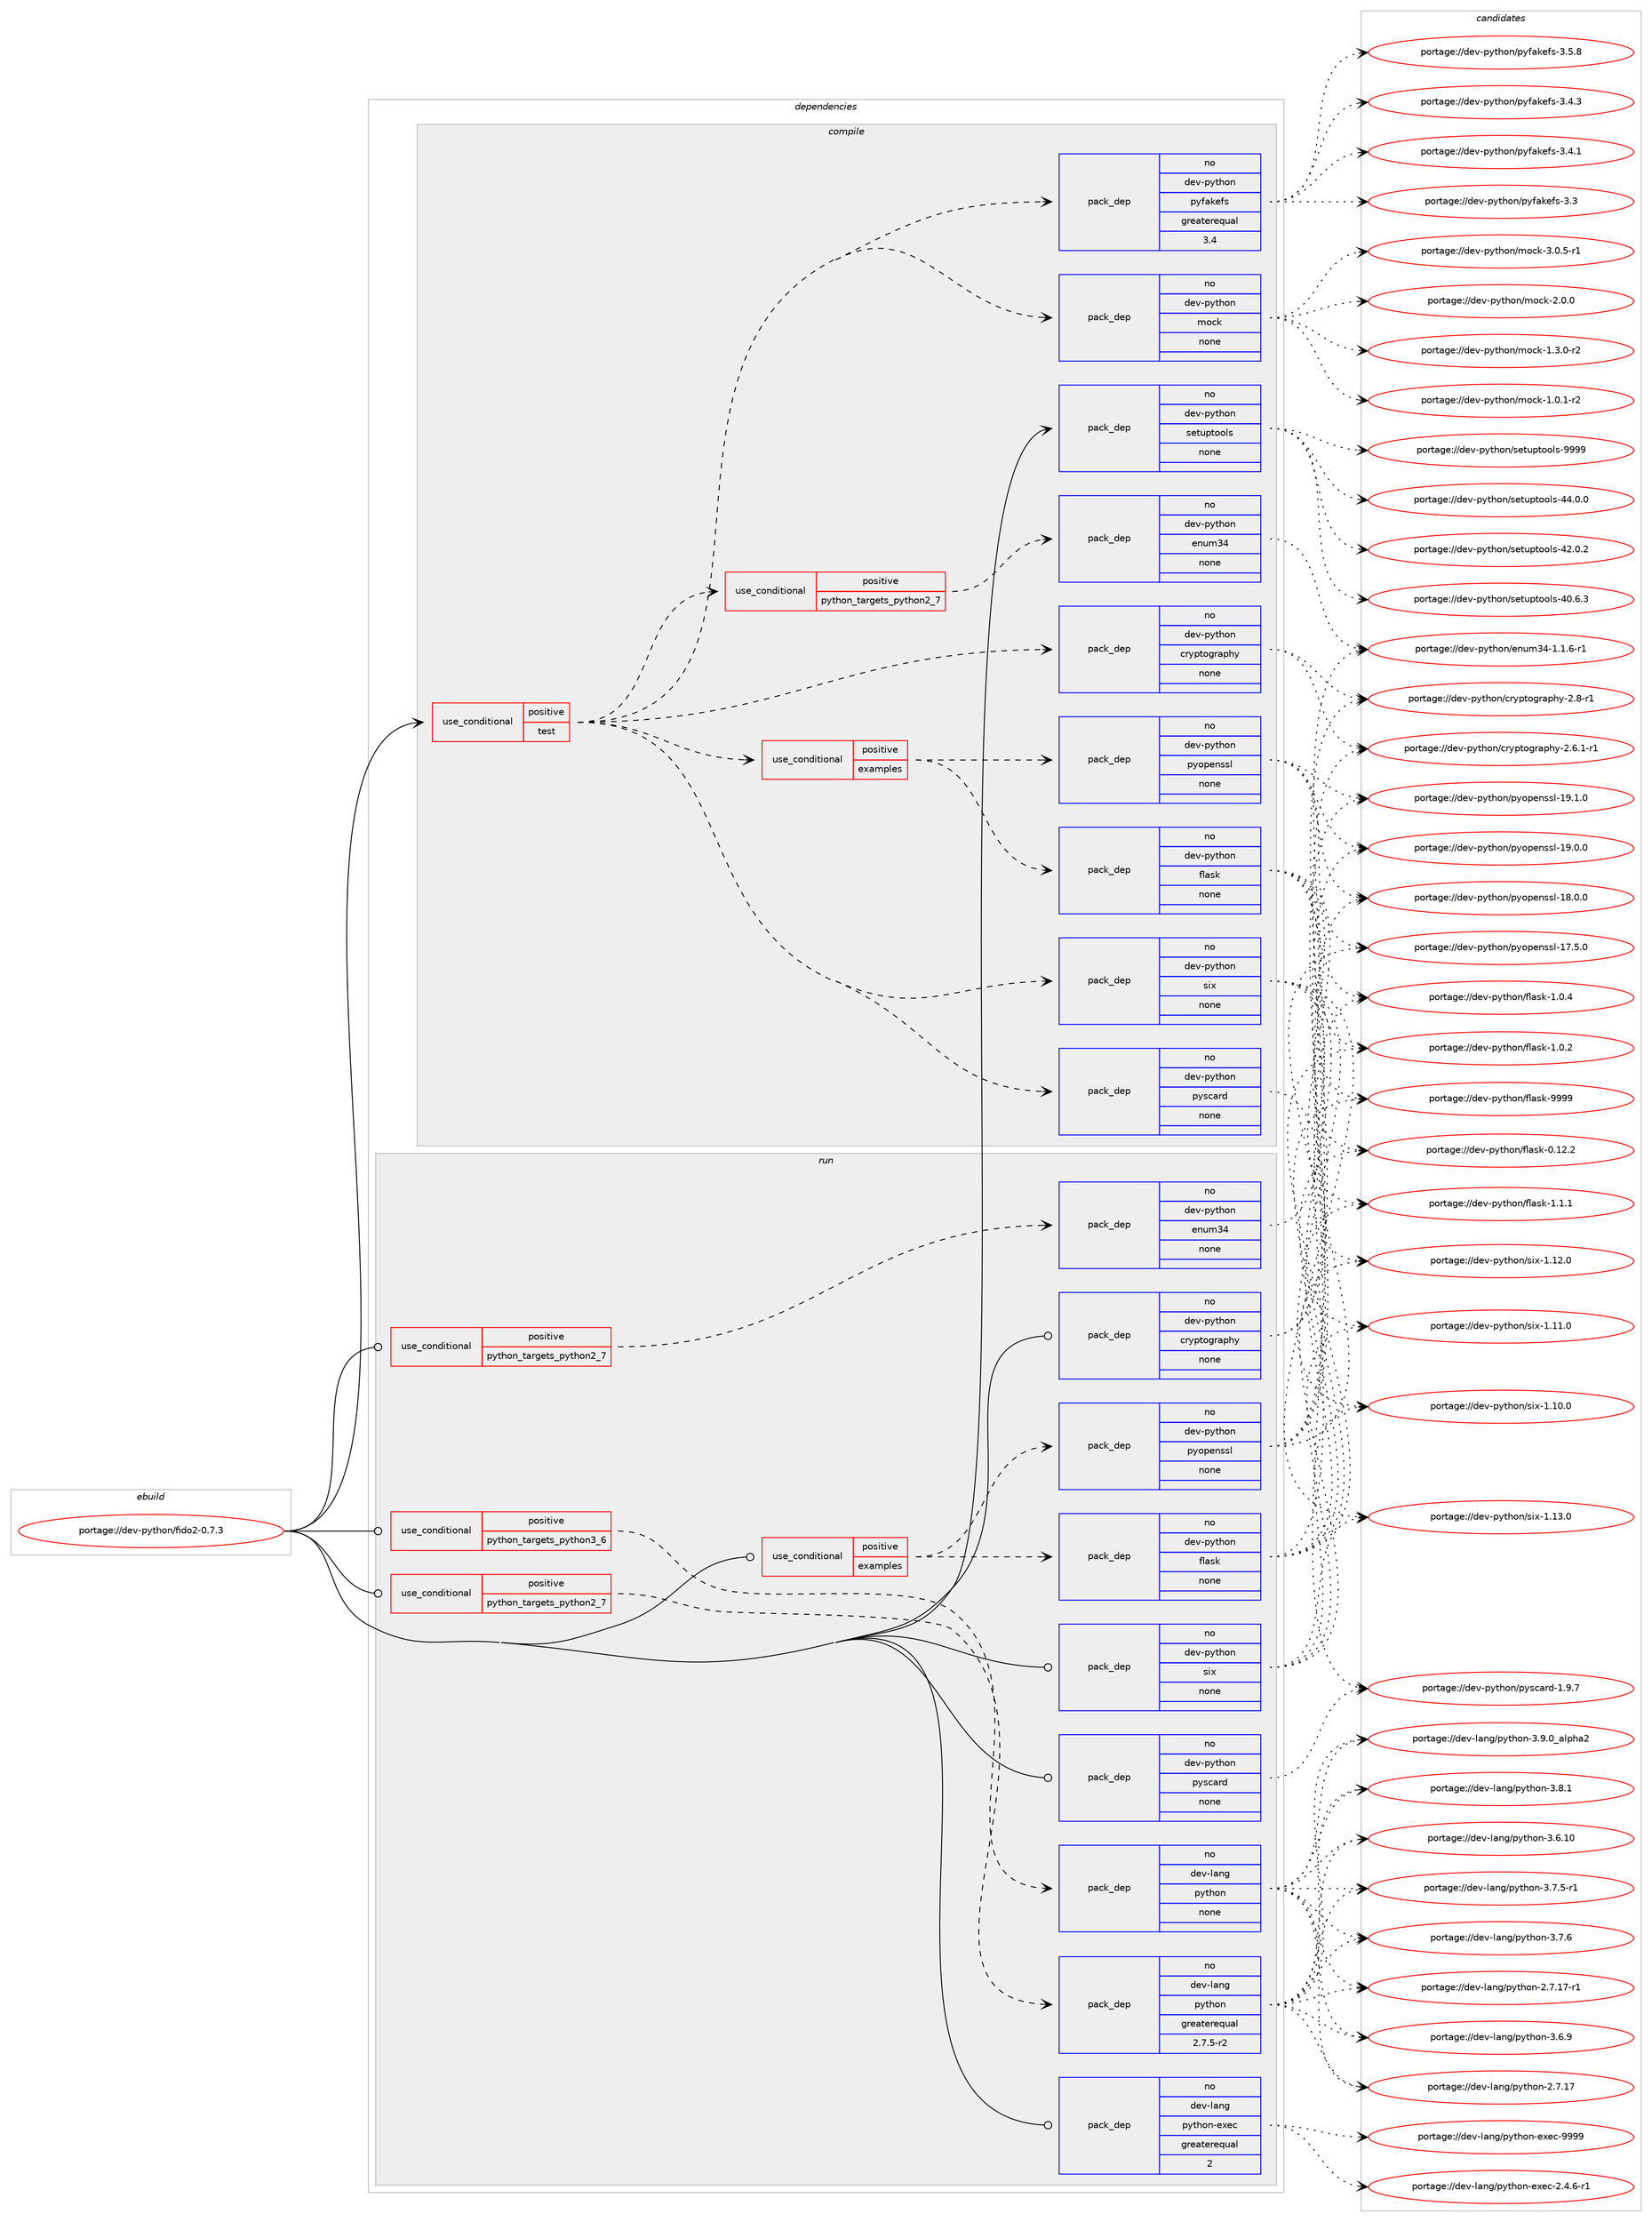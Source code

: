 digraph prolog {

# *************
# Graph options
# *************

newrank=true;
concentrate=true;
compound=true;
graph [rankdir=LR,fontname=Helvetica,fontsize=10,ranksep=1.5];#, ranksep=2.5, nodesep=0.2];
edge  [arrowhead=vee];
node  [fontname=Helvetica,fontsize=10];

# **********
# The ebuild
# **********

subgraph cluster_leftcol {
color=gray;
label=<<i>ebuild</i>>;
id [label="portage://dev-python/fido2-0.7.3", color=red, width=4, href="../dev-python/fido2-0.7.3.svg"];
}

# ****************
# The dependencies
# ****************

subgraph cluster_midcol {
color=gray;
label=<<i>dependencies</i>>;
subgraph cluster_compile {
fillcolor="#eeeeee";
style=filled;
label=<<i>compile</i>>;
subgraph cond116103 {
dependency461653 [label=<<TABLE BORDER="0" CELLBORDER="1" CELLSPACING="0" CELLPADDING="4"><TR><TD ROWSPAN="3" CELLPADDING="10">use_conditional</TD></TR><TR><TD>positive</TD></TR><TR><TD>test</TD></TR></TABLE>>, shape=none, color=red];
subgraph pack340560 {
dependency461654 [label=<<TABLE BORDER="0" CELLBORDER="1" CELLSPACING="0" CELLPADDING="4" WIDTH="220"><TR><TD ROWSPAN="6" CELLPADDING="30">pack_dep</TD></TR><TR><TD WIDTH="110">no</TD></TR><TR><TD>dev-python</TD></TR><TR><TD>six</TD></TR><TR><TD>none</TD></TR><TR><TD></TD></TR></TABLE>>, shape=none, color=blue];
}
dependency461653:e -> dependency461654:w [weight=20,style="dashed",arrowhead="vee"];
subgraph pack340561 {
dependency461655 [label=<<TABLE BORDER="0" CELLBORDER="1" CELLSPACING="0" CELLPADDING="4" WIDTH="220"><TR><TD ROWSPAN="6" CELLPADDING="30">pack_dep</TD></TR><TR><TD WIDTH="110">no</TD></TR><TR><TD>dev-python</TD></TR><TR><TD>cryptography</TD></TR><TR><TD>none</TD></TR><TR><TD></TD></TR></TABLE>>, shape=none, color=blue];
}
dependency461653:e -> dependency461655:w [weight=20,style="dashed",arrowhead="vee"];
subgraph pack340562 {
dependency461656 [label=<<TABLE BORDER="0" CELLBORDER="1" CELLSPACING="0" CELLPADDING="4" WIDTH="220"><TR><TD ROWSPAN="6" CELLPADDING="30">pack_dep</TD></TR><TR><TD WIDTH="110">no</TD></TR><TR><TD>dev-python</TD></TR><TR><TD>pyscard</TD></TR><TR><TD>none</TD></TR><TR><TD></TD></TR></TABLE>>, shape=none, color=blue];
}
dependency461653:e -> dependency461656:w [weight=20,style="dashed",arrowhead="vee"];
subgraph cond116104 {
dependency461657 [label=<<TABLE BORDER="0" CELLBORDER="1" CELLSPACING="0" CELLPADDING="4"><TR><TD ROWSPAN="3" CELLPADDING="10">use_conditional</TD></TR><TR><TD>positive</TD></TR><TR><TD>python_targets_python2_7</TD></TR></TABLE>>, shape=none, color=red];
subgraph pack340563 {
dependency461658 [label=<<TABLE BORDER="0" CELLBORDER="1" CELLSPACING="0" CELLPADDING="4" WIDTH="220"><TR><TD ROWSPAN="6" CELLPADDING="30">pack_dep</TD></TR><TR><TD WIDTH="110">no</TD></TR><TR><TD>dev-python</TD></TR><TR><TD>enum34</TD></TR><TR><TD>none</TD></TR><TR><TD></TD></TR></TABLE>>, shape=none, color=blue];
}
dependency461657:e -> dependency461658:w [weight=20,style="dashed",arrowhead="vee"];
}
dependency461653:e -> dependency461657:w [weight=20,style="dashed",arrowhead="vee"];
subgraph cond116105 {
dependency461659 [label=<<TABLE BORDER="0" CELLBORDER="1" CELLSPACING="0" CELLPADDING="4"><TR><TD ROWSPAN="3" CELLPADDING="10">use_conditional</TD></TR><TR><TD>positive</TD></TR><TR><TD>examples</TD></TR></TABLE>>, shape=none, color=red];
subgraph pack340564 {
dependency461660 [label=<<TABLE BORDER="0" CELLBORDER="1" CELLSPACING="0" CELLPADDING="4" WIDTH="220"><TR><TD ROWSPAN="6" CELLPADDING="30">pack_dep</TD></TR><TR><TD WIDTH="110">no</TD></TR><TR><TD>dev-python</TD></TR><TR><TD>flask</TD></TR><TR><TD>none</TD></TR><TR><TD></TD></TR></TABLE>>, shape=none, color=blue];
}
dependency461659:e -> dependency461660:w [weight=20,style="dashed",arrowhead="vee"];
subgraph pack340565 {
dependency461661 [label=<<TABLE BORDER="0" CELLBORDER="1" CELLSPACING="0" CELLPADDING="4" WIDTH="220"><TR><TD ROWSPAN="6" CELLPADDING="30">pack_dep</TD></TR><TR><TD WIDTH="110">no</TD></TR><TR><TD>dev-python</TD></TR><TR><TD>pyopenssl</TD></TR><TR><TD>none</TD></TR><TR><TD></TD></TR></TABLE>>, shape=none, color=blue];
}
dependency461659:e -> dependency461661:w [weight=20,style="dashed",arrowhead="vee"];
}
dependency461653:e -> dependency461659:w [weight=20,style="dashed",arrowhead="vee"];
subgraph pack340566 {
dependency461662 [label=<<TABLE BORDER="0" CELLBORDER="1" CELLSPACING="0" CELLPADDING="4" WIDTH="220"><TR><TD ROWSPAN="6" CELLPADDING="30">pack_dep</TD></TR><TR><TD WIDTH="110">no</TD></TR><TR><TD>dev-python</TD></TR><TR><TD>mock</TD></TR><TR><TD>none</TD></TR><TR><TD></TD></TR></TABLE>>, shape=none, color=blue];
}
dependency461653:e -> dependency461662:w [weight=20,style="dashed",arrowhead="vee"];
subgraph pack340567 {
dependency461663 [label=<<TABLE BORDER="0" CELLBORDER="1" CELLSPACING="0" CELLPADDING="4" WIDTH="220"><TR><TD ROWSPAN="6" CELLPADDING="30">pack_dep</TD></TR><TR><TD WIDTH="110">no</TD></TR><TR><TD>dev-python</TD></TR><TR><TD>pyfakefs</TD></TR><TR><TD>greaterequal</TD></TR><TR><TD>3.4</TD></TR></TABLE>>, shape=none, color=blue];
}
dependency461653:e -> dependency461663:w [weight=20,style="dashed",arrowhead="vee"];
}
id:e -> dependency461653:w [weight=20,style="solid",arrowhead="vee"];
subgraph pack340568 {
dependency461664 [label=<<TABLE BORDER="0" CELLBORDER="1" CELLSPACING="0" CELLPADDING="4" WIDTH="220"><TR><TD ROWSPAN="6" CELLPADDING="30">pack_dep</TD></TR><TR><TD WIDTH="110">no</TD></TR><TR><TD>dev-python</TD></TR><TR><TD>setuptools</TD></TR><TR><TD>none</TD></TR><TR><TD></TD></TR></TABLE>>, shape=none, color=blue];
}
id:e -> dependency461664:w [weight=20,style="solid",arrowhead="vee"];
}
subgraph cluster_compileandrun {
fillcolor="#eeeeee";
style=filled;
label=<<i>compile and run</i>>;
}
subgraph cluster_run {
fillcolor="#eeeeee";
style=filled;
label=<<i>run</i>>;
subgraph cond116106 {
dependency461665 [label=<<TABLE BORDER="0" CELLBORDER="1" CELLSPACING="0" CELLPADDING="4"><TR><TD ROWSPAN="3" CELLPADDING="10">use_conditional</TD></TR><TR><TD>positive</TD></TR><TR><TD>examples</TD></TR></TABLE>>, shape=none, color=red];
subgraph pack340569 {
dependency461666 [label=<<TABLE BORDER="0" CELLBORDER="1" CELLSPACING="0" CELLPADDING="4" WIDTH="220"><TR><TD ROWSPAN="6" CELLPADDING="30">pack_dep</TD></TR><TR><TD WIDTH="110">no</TD></TR><TR><TD>dev-python</TD></TR><TR><TD>flask</TD></TR><TR><TD>none</TD></TR><TR><TD></TD></TR></TABLE>>, shape=none, color=blue];
}
dependency461665:e -> dependency461666:w [weight=20,style="dashed",arrowhead="vee"];
subgraph pack340570 {
dependency461667 [label=<<TABLE BORDER="0" CELLBORDER="1" CELLSPACING="0" CELLPADDING="4" WIDTH="220"><TR><TD ROWSPAN="6" CELLPADDING="30">pack_dep</TD></TR><TR><TD WIDTH="110">no</TD></TR><TR><TD>dev-python</TD></TR><TR><TD>pyopenssl</TD></TR><TR><TD>none</TD></TR><TR><TD></TD></TR></TABLE>>, shape=none, color=blue];
}
dependency461665:e -> dependency461667:w [weight=20,style="dashed",arrowhead="vee"];
}
id:e -> dependency461665:w [weight=20,style="solid",arrowhead="odot"];
subgraph cond116107 {
dependency461668 [label=<<TABLE BORDER="0" CELLBORDER="1" CELLSPACING="0" CELLPADDING="4"><TR><TD ROWSPAN="3" CELLPADDING="10">use_conditional</TD></TR><TR><TD>positive</TD></TR><TR><TD>python_targets_python2_7</TD></TR></TABLE>>, shape=none, color=red];
subgraph pack340571 {
dependency461669 [label=<<TABLE BORDER="0" CELLBORDER="1" CELLSPACING="0" CELLPADDING="4" WIDTH="220"><TR><TD ROWSPAN="6" CELLPADDING="30">pack_dep</TD></TR><TR><TD WIDTH="110">no</TD></TR><TR><TD>dev-lang</TD></TR><TR><TD>python</TD></TR><TR><TD>greaterequal</TD></TR><TR><TD>2.7.5-r2</TD></TR></TABLE>>, shape=none, color=blue];
}
dependency461668:e -> dependency461669:w [weight=20,style="dashed",arrowhead="vee"];
}
id:e -> dependency461668:w [weight=20,style="solid",arrowhead="odot"];
subgraph cond116108 {
dependency461670 [label=<<TABLE BORDER="0" CELLBORDER="1" CELLSPACING="0" CELLPADDING="4"><TR><TD ROWSPAN="3" CELLPADDING="10">use_conditional</TD></TR><TR><TD>positive</TD></TR><TR><TD>python_targets_python2_7</TD></TR></TABLE>>, shape=none, color=red];
subgraph pack340572 {
dependency461671 [label=<<TABLE BORDER="0" CELLBORDER="1" CELLSPACING="0" CELLPADDING="4" WIDTH="220"><TR><TD ROWSPAN="6" CELLPADDING="30">pack_dep</TD></TR><TR><TD WIDTH="110">no</TD></TR><TR><TD>dev-python</TD></TR><TR><TD>enum34</TD></TR><TR><TD>none</TD></TR><TR><TD></TD></TR></TABLE>>, shape=none, color=blue];
}
dependency461670:e -> dependency461671:w [weight=20,style="dashed",arrowhead="vee"];
}
id:e -> dependency461670:w [weight=20,style="solid",arrowhead="odot"];
subgraph cond116109 {
dependency461672 [label=<<TABLE BORDER="0" CELLBORDER="1" CELLSPACING="0" CELLPADDING="4"><TR><TD ROWSPAN="3" CELLPADDING="10">use_conditional</TD></TR><TR><TD>positive</TD></TR><TR><TD>python_targets_python3_6</TD></TR></TABLE>>, shape=none, color=red];
subgraph pack340573 {
dependency461673 [label=<<TABLE BORDER="0" CELLBORDER="1" CELLSPACING="0" CELLPADDING="4" WIDTH="220"><TR><TD ROWSPAN="6" CELLPADDING="30">pack_dep</TD></TR><TR><TD WIDTH="110">no</TD></TR><TR><TD>dev-lang</TD></TR><TR><TD>python</TD></TR><TR><TD>none</TD></TR><TR><TD></TD></TR></TABLE>>, shape=none, color=blue];
}
dependency461672:e -> dependency461673:w [weight=20,style="dashed",arrowhead="vee"];
}
id:e -> dependency461672:w [weight=20,style="solid",arrowhead="odot"];
subgraph pack340574 {
dependency461674 [label=<<TABLE BORDER="0" CELLBORDER="1" CELLSPACING="0" CELLPADDING="4" WIDTH="220"><TR><TD ROWSPAN="6" CELLPADDING="30">pack_dep</TD></TR><TR><TD WIDTH="110">no</TD></TR><TR><TD>dev-lang</TD></TR><TR><TD>python-exec</TD></TR><TR><TD>greaterequal</TD></TR><TR><TD>2</TD></TR></TABLE>>, shape=none, color=blue];
}
id:e -> dependency461674:w [weight=20,style="solid",arrowhead="odot"];
subgraph pack340575 {
dependency461675 [label=<<TABLE BORDER="0" CELLBORDER="1" CELLSPACING="0" CELLPADDING="4" WIDTH="220"><TR><TD ROWSPAN="6" CELLPADDING="30">pack_dep</TD></TR><TR><TD WIDTH="110">no</TD></TR><TR><TD>dev-python</TD></TR><TR><TD>cryptography</TD></TR><TR><TD>none</TD></TR><TR><TD></TD></TR></TABLE>>, shape=none, color=blue];
}
id:e -> dependency461675:w [weight=20,style="solid",arrowhead="odot"];
subgraph pack340576 {
dependency461676 [label=<<TABLE BORDER="0" CELLBORDER="1" CELLSPACING="0" CELLPADDING="4" WIDTH="220"><TR><TD ROWSPAN="6" CELLPADDING="30">pack_dep</TD></TR><TR><TD WIDTH="110">no</TD></TR><TR><TD>dev-python</TD></TR><TR><TD>pyscard</TD></TR><TR><TD>none</TD></TR><TR><TD></TD></TR></TABLE>>, shape=none, color=blue];
}
id:e -> dependency461676:w [weight=20,style="solid",arrowhead="odot"];
subgraph pack340577 {
dependency461677 [label=<<TABLE BORDER="0" CELLBORDER="1" CELLSPACING="0" CELLPADDING="4" WIDTH="220"><TR><TD ROWSPAN="6" CELLPADDING="30">pack_dep</TD></TR><TR><TD WIDTH="110">no</TD></TR><TR><TD>dev-python</TD></TR><TR><TD>six</TD></TR><TR><TD>none</TD></TR><TR><TD></TD></TR></TABLE>>, shape=none, color=blue];
}
id:e -> dependency461677:w [weight=20,style="solid",arrowhead="odot"];
}
}

# **************
# The candidates
# **************

subgraph cluster_choices {
rank=same;
color=gray;
label=<<i>candidates</i>>;

subgraph choice340560 {
color=black;
nodesep=1;
choice100101118451121211161041111104711510512045494649514648 [label="portage://dev-python/six-1.13.0", color=red, width=4,href="../dev-python/six-1.13.0.svg"];
choice100101118451121211161041111104711510512045494649504648 [label="portage://dev-python/six-1.12.0", color=red, width=4,href="../dev-python/six-1.12.0.svg"];
choice100101118451121211161041111104711510512045494649494648 [label="portage://dev-python/six-1.11.0", color=red, width=4,href="../dev-python/six-1.11.0.svg"];
choice100101118451121211161041111104711510512045494649484648 [label="portage://dev-python/six-1.10.0", color=red, width=4,href="../dev-python/six-1.10.0.svg"];
dependency461654:e -> choice100101118451121211161041111104711510512045494649514648:w [style=dotted,weight="100"];
dependency461654:e -> choice100101118451121211161041111104711510512045494649504648:w [style=dotted,weight="100"];
dependency461654:e -> choice100101118451121211161041111104711510512045494649494648:w [style=dotted,weight="100"];
dependency461654:e -> choice100101118451121211161041111104711510512045494649484648:w [style=dotted,weight="100"];
}
subgraph choice340561 {
color=black;
nodesep=1;
choice10010111845112121116104111110479911412111211611110311497112104121455046564511449 [label="portage://dev-python/cryptography-2.8-r1", color=red, width=4,href="../dev-python/cryptography-2.8-r1.svg"];
choice100101118451121211161041111104799114121112116111103114971121041214550465446494511449 [label="portage://dev-python/cryptography-2.6.1-r1", color=red, width=4,href="../dev-python/cryptography-2.6.1-r1.svg"];
dependency461655:e -> choice10010111845112121116104111110479911412111211611110311497112104121455046564511449:w [style=dotted,weight="100"];
dependency461655:e -> choice100101118451121211161041111104799114121112116111103114971121041214550465446494511449:w [style=dotted,weight="100"];
}
subgraph choice340562 {
color=black;
nodesep=1;
choice10010111845112121116104111110471121211159997114100454946574655 [label="portage://dev-python/pyscard-1.9.7", color=red, width=4,href="../dev-python/pyscard-1.9.7.svg"];
dependency461656:e -> choice10010111845112121116104111110471121211159997114100454946574655:w [style=dotted,weight="100"];
}
subgraph choice340563 {
color=black;
nodesep=1;
choice100101118451121211161041111104710111011710951524549464946544511449 [label="portage://dev-python/enum34-1.1.6-r1", color=red, width=4,href="../dev-python/enum34-1.1.6-r1.svg"];
dependency461658:e -> choice100101118451121211161041111104710111011710951524549464946544511449:w [style=dotted,weight="100"];
}
subgraph choice340564 {
color=black;
nodesep=1;
choice1001011184511212111610411111047102108971151074557575757 [label="portage://dev-python/flask-9999", color=red, width=4,href="../dev-python/flask-9999.svg"];
choice100101118451121211161041111104710210897115107454946494649 [label="portage://dev-python/flask-1.1.1", color=red, width=4,href="../dev-python/flask-1.1.1.svg"];
choice100101118451121211161041111104710210897115107454946484652 [label="portage://dev-python/flask-1.0.4", color=red, width=4,href="../dev-python/flask-1.0.4.svg"];
choice100101118451121211161041111104710210897115107454946484650 [label="portage://dev-python/flask-1.0.2", color=red, width=4,href="../dev-python/flask-1.0.2.svg"];
choice10010111845112121116104111110471021089711510745484649504650 [label="portage://dev-python/flask-0.12.2", color=red, width=4,href="../dev-python/flask-0.12.2.svg"];
dependency461660:e -> choice1001011184511212111610411111047102108971151074557575757:w [style=dotted,weight="100"];
dependency461660:e -> choice100101118451121211161041111104710210897115107454946494649:w [style=dotted,weight="100"];
dependency461660:e -> choice100101118451121211161041111104710210897115107454946484652:w [style=dotted,weight="100"];
dependency461660:e -> choice100101118451121211161041111104710210897115107454946484650:w [style=dotted,weight="100"];
dependency461660:e -> choice10010111845112121116104111110471021089711510745484649504650:w [style=dotted,weight="100"];
}
subgraph choice340565 {
color=black;
nodesep=1;
choice100101118451121211161041111104711212111111210111011511510845495746494648 [label="portage://dev-python/pyopenssl-19.1.0", color=red, width=4,href="../dev-python/pyopenssl-19.1.0.svg"];
choice100101118451121211161041111104711212111111210111011511510845495746484648 [label="portage://dev-python/pyopenssl-19.0.0", color=red, width=4,href="../dev-python/pyopenssl-19.0.0.svg"];
choice100101118451121211161041111104711212111111210111011511510845495646484648 [label="portage://dev-python/pyopenssl-18.0.0", color=red, width=4,href="../dev-python/pyopenssl-18.0.0.svg"];
choice100101118451121211161041111104711212111111210111011511510845495546534648 [label="portage://dev-python/pyopenssl-17.5.0", color=red, width=4,href="../dev-python/pyopenssl-17.5.0.svg"];
dependency461661:e -> choice100101118451121211161041111104711212111111210111011511510845495746494648:w [style=dotted,weight="100"];
dependency461661:e -> choice100101118451121211161041111104711212111111210111011511510845495746484648:w [style=dotted,weight="100"];
dependency461661:e -> choice100101118451121211161041111104711212111111210111011511510845495646484648:w [style=dotted,weight="100"];
dependency461661:e -> choice100101118451121211161041111104711212111111210111011511510845495546534648:w [style=dotted,weight="100"];
}
subgraph choice340566 {
color=black;
nodesep=1;
choice1001011184511212111610411111047109111991074551464846534511449 [label="portage://dev-python/mock-3.0.5-r1", color=red, width=4,href="../dev-python/mock-3.0.5-r1.svg"];
choice100101118451121211161041111104710911199107455046484648 [label="portage://dev-python/mock-2.0.0", color=red, width=4,href="../dev-python/mock-2.0.0.svg"];
choice1001011184511212111610411111047109111991074549465146484511450 [label="portage://dev-python/mock-1.3.0-r2", color=red, width=4,href="../dev-python/mock-1.3.0-r2.svg"];
choice1001011184511212111610411111047109111991074549464846494511450 [label="portage://dev-python/mock-1.0.1-r2", color=red, width=4,href="../dev-python/mock-1.0.1-r2.svg"];
dependency461662:e -> choice1001011184511212111610411111047109111991074551464846534511449:w [style=dotted,weight="100"];
dependency461662:e -> choice100101118451121211161041111104710911199107455046484648:w [style=dotted,weight="100"];
dependency461662:e -> choice1001011184511212111610411111047109111991074549465146484511450:w [style=dotted,weight="100"];
dependency461662:e -> choice1001011184511212111610411111047109111991074549464846494511450:w [style=dotted,weight="100"];
}
subgraph choice340567 {
color=black;
nodesep=1;
choice100101118451121211161041111104711212110297107101102115455146534656 [label="portage://dev-python/pyfakefs-3.5.8", color=red, width=4,href="../dev-python/pyfakefs-3.5.8.svg"];
choice100101118451121211161041111104711212110297107101102115455146524651 [label="portage://dev-python/pyfakefs-3.4.3", color=red, width=4,href="../dev-python/pyfakefs-3.4.3.svg"];
choice100101118451121211161041111104711212110297107101102115455146524649 [label="portage://dev-python/pyfakefs-3.4.1", color=red, width=4,href="../dev-python/pyfakefs-3.4.1.svg"];
choice10010111845112121116104111110471121211029710710110211545514651 [label="portage://dev-python/pyfakefs-3.3", color=red, width=4,href="../dev-python/pyfakefs-3.3.svg"];
dependency461663:e -> choice100101118451121211161041111104711212110297107101102115455146534656:w [style=dotted,weight="100"];
dependency461663:e -> choice100101118451121211161041111104711212110297107101102115455146524651:w [style=dotted,weight="100"];
dependency461663:e -> choice100101118451121211161041111104711212110297107101102115455146524649:w [style=dotted,weight="100"];
dependency461663:e -> choice10010111845112121116104111110471121211029710710110211545514651:w [style=dotted,weight="100"];
}
subgraph choice340568 {
color=black;
nodesep=1;
choice10010111845112121116104111110471151011161171121161111111081154557575757 [label="portage://dev-python/setuptools-9999", color=red, width=4,href="../dev-python/setuptools-9999.svg"];
choice100101118451121211161041111104711510111611711211611111110811545525246484648 [label="portage://dev-python/setuptools-44.0.0", color=red, width=4,href="../dev-python/setuptools-44.0.0.svg"];
choice100101118451121211161041111104711510111611711211611111110811545525046484650 [label="portage://dev-python/setuptools-42.0.2", color=red, width=4,href="../dev-python/setuptools-42.0.2.svg"];
choice100101118451121211161041111104711510111611711211611111110811545524846544651 [label="portage://dev-python/setuptools-40.6.3", color=red, width=4,href="../dev-python/setuptools-40.6.3.svg"];
dependency461664:e -> choice10010111845112121116104111110471151011161171121161111111081154557575757:w [style=dotted,weight="100"];
dependency461664:e -> choice100101118451121211161041111104711510111611711211611111110811545525246484648:w [style=dotted,weight="100"];
dependency461664:e -> choice100101118451121211161041111104711510111611711211611111110811545525046484650:w [style=dotted,weight="100"];
dependency461664:e -> choice100101118451121211161041111104711510111611711211611111110811545524846544651:w [style=dotted,weight="100"];
}
subgraph choice340569 {
color=black;
nodesep=1;
choice1001011184511212111610411111047102108971151074557575757 [label="portage://dev-python/flask-9999", color=red, width=4,href="../dev-python/flask-9999.svg"];
choice100101118451121211161041111104710210897115107454946494649 [label="portage://dev-python/flask-1.1.1", color=red, width=4,href="../dev-python/flask-1.1.1.svg"];
choice100101118451121211161041111104710210897115107454946484652 [label="portage://dev-python/flask-1.0.4", color=red, width=4,href="../dev-python/flask-1.0.4.svg"];
choice100101118451121211161041111104710210897115107454946484650 [label="portage://dev-python/flask-1.0.2", color=red, width=4,href="../dev-python/flask-1.0.2.svg"];
choice10010111845112121116104111110471021089711510745484649504650 [label="portage://dev-python/flask-0.12.2", color=red, width=4,href="../dev-python/flask-0.12.2.svg"];
dependency461666:e -> choice1001011184511212111610411111047102108971151074557575757:w [style=dotted,weight="100"];
dependency461666:e -> choice100101118451121211161041111104710210897115107454946494649:w [style=dotted,weight="100"];
dependency461666:e -> choice100101118451121211161041111104710210897115107454946484652:w [style=dotted,weight="100"];
dependency461666:e -> choice100101118451121211161041111104710210897115107454946484650:w [style=dotted,weight="100"];
dependency461666:e -> choice10010111845112121116104111110471021089711510745484649504650:w [style=dotted,weight="100"];
}
subgraph choice340570 {
color=black;
nodesep=1;
choice100101118451121211161041111104711212111111210111011511510845495746494648 [label="portage://dev-python/pyopenssl-19.1.0", color=red, width=4,href="../dev-python/pyopenssl-19.1.0.svg"];
choice100101118451121211161041111104711212111111210111011511510845495746484648 [label="portage://dev-python/pyopenssl-19.0.0", color=red, width=4,href="../dev-python/pyopenssl-19.0.0.svg"];
choice100101118451121211161041111104711212111111210111011511510845495646484648 [label="portage://dev-python/pyopenssl-18.0.0", color=red, width=4,href="../dev-python/pyopenssl-18.0.0.svg"];
choice100101118451121211161041111104711212111111210111011511510845495546534648 [label="portage://dev-python/pyopenssl-17.5.0", color=red, width=4,href="../dev-python/pyopenssl-17.5.0.svg"];
dependency461667:e -> choice100101118451121211161041111104711212111111210111011511510845495746494648:w [style=dotted,weight="100"];
dependency461667:e -> choice100101118451121211161041111104711212111111210111011511510845495746484648:w [style=dotted,weight="100"];
dependency461667:e -> choice100101118451121211161041111104711212111111210111011511510845495646484648:w [style=dotted,weight="100"];
dependency461667:e -> choice100101118451121211161041111104711212111111210111011511510845495546534648:w [style=dotted,weight="100"];
}
subgraph choice340571 {
color=black;
nodesep=1;
choice10010111845108971101034711212111610411111045514657464895971081121049750 [label="portage://dev-lang/python-3.9.0_alpha2", color=red, width=4,href="../dev-lang/python-3.9.0_alpha2.svg"];
choice100101118451089711010347112121116104111110455146564649 [label="portage://dev-lang/python-3.8.1", color=red, width=4,href="../dev-lang/python-3.8.1.svg"];
choice100101118451089711010347112121116104111110455146554654 [label="portage://dev-lang/python-3.7.6", color=red, width=4,href="../dev-lang/python-3.7.6.svg"];
choice1001011184510897110103471121211161041111104551465546534511449 [label="portage://dev-lang/python-3.7.5-r1", color=red, width=4,href="../dev-lang/python-3.7.5-r1.svg"];
choice100101118451089711010347112121116104111110455146544657 [label="portage://dev-lang/python-3.6.9", color=red, width=4,href="../dev-lang/python-3.6.9.svg"];
choice10010111845108971101034711212111610411111045514654464948 [label="portage://dev-lang/python-3.6.10", color=red, width=4,href="../dev-lang/python-3.6.10.svg"];
choice100101118451089711010347112121116104111110455046554649554511449 [label="portage://dev-lang/python-2.7.17-r1", color=red, width=4,href="../dev-lang/python-2.7.17-r1.svg"];
choice10010111845108971101034711212111610411111045504655464955 [label="portage://dev-lang/python-2.7.17", color=red, width=4,href="../dev-lang/python-2.7.17.svg"];
dependency461669:e -> choice10010111845108971101034711212111610411111045514657464895971081121049750:w [style=dotted,weight="100"];
dependency461669:e -> choice100101118451089711010347112121116104111110455146564649:w [style=dotted,weight="100"];
dependency461669:e -> choice100101118451089711010347112121116104111110455146554654:w [style=dotted,weight="100"];
dependency461669:e -> choice1001011184510897110103471121211161041111104551465546534511449:w [style=dotted,weight="100"];
dependency461669:e -> choice100101118451089711010347112121116104111110455146544657:w [style=dotted,weight="100"];
dependency461669:e -> choice10010111845108971101034711212111610411111045514654464948:w [style=dotted,weight="100"];
dependency461669:e -> choice100101118451089711010347112121116104111110455046554649554511449:w [style=dotted,weight="100"];
dependency461669:e -> choice10010111845108971101034711212111610411111045504655464955:w [style=dotted,weight="100"];
}
subgraph choice340572 {
color=black;
nodesep=1;
choice100101118451121211161041111104710111011710951524549464946544511449 [label="portage://dev-python/enum34-1.1.6-r1", color=red, width=4,href="../dev-python/enum34-1.1.6-r1.svg"];
dependency461671:e -> choice100101118451121211161041111104710111011710951524549464946544511449:w [style=dotted,weight="100"];
}
subgraph choice340573 {
color=black;
nodesep=1;
choice10010111845108971101034711212111610411111045514657464895971081121049750 [label="portage://dev-lang/python-3.9.0_alpha2", color=red, width=4,href="../dev-lang/python-3.9.0_alpha2.svg"];
choice100101118451089711010347112121116104111110455146564649 [label="portage://dev-lang/python-3.8.1", color=red, width=4,href="../dev-lang/python-3.8.1.svg"];
choice100101118451089711010347112121116104111110455146554654 [label="portage://dev-lang/python-3.7.6", color=red, width=4,href="../dev-lang/python-3.7.6.svg"];
choice1001011184510897110103471121211161041111104551465546534511449 [label="portage://dev-lang/python-3.7.5-r1", color=red, width=4,href="../dev-lang/python-3.7.5-r1.svg"];
choice100101118451089711010347112121116104111110455146544657 [label="portage://dev-lang/python-3.6.9", color=red, width=4,href="../dev-lang/python-3.6.9.svg"];
choice10010111845108971101034711212111610411111045514654464948 [label="portage://dev-lang/python-3.6.10", color=red, width=4,href="../dev-lang/python-3.6.10.svg"];
choice100101118451089711010347112121116104111110455046554649554511449 [label="portage://dev-lang/python-2.7.17-r1", color=red, width=4,href="../dev-lang/python-2.7.17-r1.svg"];
choice10010111845108971101034711212111610411111045504655464955 [label="portage://dev-lang/python-2.7.17", color=red, width=4,href="../dev-lang/python-2.7.17.svg"];
dependency461673:e -> choice10010111845108971101034711212111610411111045514657464895971081121049750:w [style=dotted,weight="100"];
dependency461673:e -> choice100101118451089711010347112121116104111110455146564649:w [style=dotted,weight="100"];
dependency461673:e -> choice100101118451089711010347112121116104111110455146554654:w [style=dotted,weight="100"];
dependency461673:e -> choice1001011184510897110103471121211161041111104551465546534511449:w [style=dotted,weight="100"];
dependency461673:e -> choice100101118451089711010347112121116104111110455146544657:w [style=dotted,weight="100"];
dependency461673:e -> choice10010111845108971101034711212111610411111045514654464948:w [style=dotted,weight="100"];
dependency461673:e -> choice100101118451089711010347112121116104111110455046554649554511449:w [style=dotted,weight="100"];
dependency461673:e -> choice10010111845108971101034711212111610411111045504655464955:w [style=dotted,weight="100"];
}
subgraph choice340574 {
color=black;
nodesep=1;
choice10010111845108971101034711212111610411111045101120101994557575757 [label="portage://dev-lang/python-exec-9999", color=red, width=4,href="../dev-lang/python-exec-9999.svg"];
choice10010111845108971101034711212111610411111045101120101994550465246544511449 [label="portage://dev-lang/python-exec-2.4.6-r1", color=red, width=4,href="../dev-lang/python-exec-2.4.6-r1.svg"];
dependency461674:e -> choice10010111845108971101034711212111610411111045101120101994557575757:w [style=dotted,weight="100"];
dependency461674:e -> choice10010111845108971101034711212111610411111045101120101994550465246544511449:w [style=dotted,weight="100"];
}
subgraph choice340575 {
color=black;
nodesep=1;
choice10010111845112121116104111110479911412111211611110311497112104121455046564511449 [label="portage://dev-python/cryptography-2.8-r1", color=red, width=4,href="../dev-python/cryptography-2.8-r1.svg"];
choice100101118451121211161041111104799114121112116111103114971121041214550465446494511449 [label="portage://dev-python/cryptography-2.6.1-r1", color=red, width=4,href="../dev-python/cryptography-2.6.1-r1.svg"];
dependency461675:e -> choice10010111845112121116104111110479911412111211611110311497112104121455046564511449:w [style=dotted,weight="100"];
dependency461675:e -> choice100101118451121211161041111104799114121112116111103114971121041214550465446494511449:w [style=dotted,weight="100"];
}
subgraph choice340576 {
color=black;
nodesep=1;
choice10010111845112121116104111110471121211159997114100454946574655 [label="portage://dev-python/pyscard-1.9.7", color=red, width=4,href="../dev-python/pyscard-1.9.7.svg"];
dependency461676:e -> choice10010111845112121116104111110471121211159997114100454946574655:w [style=dotted,weight="100"];
}
subgraph choice340577 {
color=black;
nodesep=1;
choice100101118451121211161041111104711510512045494649514648 [label="portage://dev-python/six-1.13.0", color=red, width=4,href="../dev-python/six-1.13.0.svg"];
choice100101118451121211161041111104711510512045494649504648 [label="portage://dev-python/six-1.12.0", color=red, width=4,href="../dev-python/six-1.12.0.svg"];
choice100101118451121211161041111104711510512045494649494648 [label="portage://dev-python/six-1.11.0", color=red, width=4,href="../dev-python/six-1.11.0.svg"];
choice100101118451121211161041111104711510512045494649484648 [label="portage://dev-python/six-1.10.0", color=red, width=4,href="../dev-python/six-1.10.0.svg"];
dependency461677:e -> choice100101118451121211161041111104711510512045494649514648:w [style=dotted,weight="100"];
dependency461677:e -> choice100101118451121211161041111104711510512045494649504648:w [style=dotted,weight="100"];
dependency461677:e -> choice100101118451121211161041111104711510512045494649494648:w [style=dotted,weight="100"];
dependency461677:e -> choice100101118451121211161041111104711510512045494649484648:w [style=dotted,weight="100"];
}
}

}
